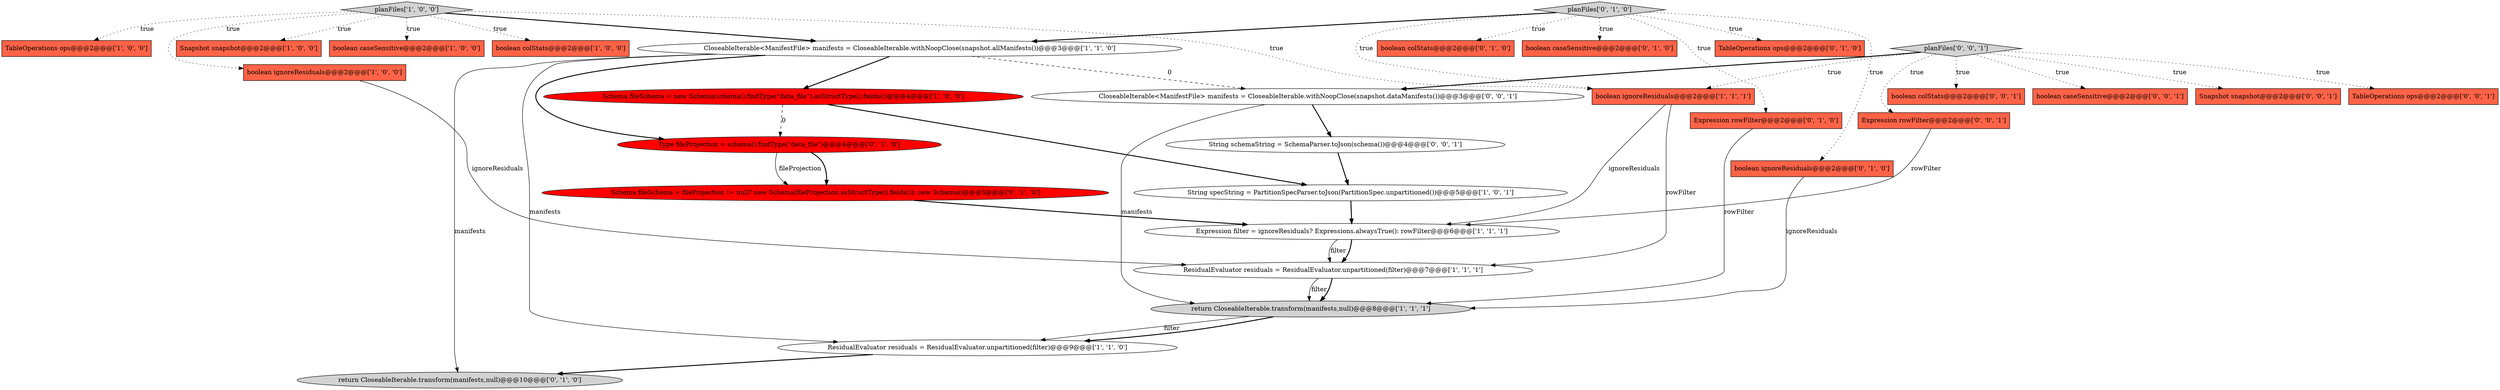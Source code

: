 digraph {
11 [style = filled, label = "TableOperations ops@@@2@@@['1', '0', '0']", fillcolor = tomato, shape = box image = "AAA0AAABBB1BBB"];
24 [style = filled, label = "TableOperations ops@@@2@@@['0', '0', '1']", fillcolor = tomato, shape = box image = "AAA0AAABBB3BBB"];
2 [style = filled, label = "ResidualEvaluator residuals = ResidualEvaluator.unpartitioned(filter)@@@9@@@['1', '1', '0']", fillcolor = white, shape = ellipse image = "AAA0AAABBB1BBB"];
10 [style = filled, label = "Expression filter = ignoreResiduals? Expressions.alwaysTrue(): rowFilter@@@6@@@['1', '1', '1']", fillcolor = white, shape = ellipse image = "AAA0AAABBB1BBB"];
30 [style = filled, label = "boolean colStats@@@2@@@['0', '0', '1']", fillcolor = tomato, shape = box image = "AAA0AAABBB3BBB"];
22 [style = filled, label = "planFiles['0', '1', '0']", fillcolor = lightgray, shape = diamond image = "AAA0AAABBB2BBB"];
20 [style = filled, label = "boolean colStats@@@2@@@['0', '1', '0']", fillcolor = tomato, shape = box image = "AAA0AAABBB2BBB"];
15 [style = filled, label = "boolean caseSensitive@@@2@@@['0', '1', '0']", fillcolor = tomato, shape = box image = "AAA0AAABBB2BBB"];
0 [style = filled, label = "boolean ignoreResiduals@@@2@@@['1', '0', '0']", fillcolor = tomato, shape = box image = "AAA0AAABBB1BBB"];
12 [style = filled, label = "boolean ignoreResiduals@@@2@@@['1', '1', '1']", fillcolor = tomato, shape = box image = "AAA0AAABBB1BBB"];
23 [style = filled, label = "Expression rowFilter@@@2@@@['0', '0', '1']", fillcolor = tomato, shape = box image = "AAA0AAABBB3BBB"];
18 [style = filled, label = "Schema fileSchema = fileProjection != null? new Schema(fileProjection.asStructType().fields()): new Schema()@@@5@@@['0', '1', '0']", fillcolor = red, shape = ellipse image = "AAA1AAABBB2BBB"];
26 [style = filled, label = "boolean caseSensitive@@@2@@@['0', '0', '1']", fillcolor = tomato, shape = box image = "AAA0AAABBB3BBB"];
13 [style = filled, label = "CloseableIterable<ManifestFile> manifests = CloseableIterable.withNoopClose(snapshot.allManifests())@@@3@@@['1', '1', '0']", fillcolor = white, shape = ellipse image = "AAA0AAABBB1BBB"];
16 [style = filled, label = "TableOperations ops@@@2@@@['0', '1', '0']", fillcolor = tomato, shape = box image = "AAA0AAABBB2BBB"];
17 [style = filled, label = "Type fileProjection = schema().findType(\"data_file\")@@@4@@@['0', '1', '0']", fillcolor = red, shape = ellipse image = "AAA1AAABBB2BBB"];
6 [style = filled, label = "ResidualEvaluator residuals = ResidualEvaluator.unpartitioned(filter)@@@7@@@['1', '1', '1']", fillcolor = white, shape = ellipse image = "AAA0AAABBB1BBB"];
9 [style = filled, label = "String specString = PartitionSpecParser.toJson(PartitionSpec.unpartitioned())@@@5@@@['1', '0', '1']", fillcolor = white, shape = ellipse image = "AAA0AAABBB1BBB"];
19 [style = filled, label = "return CloseableIterable.transform(manifests,null)@@@10@@@['0', '1', '0']", fillcolor = lightgray, shape = ellipse image = "AAA0AAABBB2BBB"];
1 [style = filled, label = "return CloseableIterable.transform(manifests,null)@@@8@@@['1', '1', '1']", fillcolor = lightgray, shape = ellipse image = "AAA0AAABBB1BBB"];
14 [style = filled, label = "Expression rowFilter@@@2@@@['0', '1', '0']", fillcolor = tomato, shape = box image = "AAA0AAABBB2BBB"];
21 [style = filled, label = "boolean ignoreResiduals@@@2@@@['0', '1', '0']", fillcolor = tomato, shape = box image = "AAA0AAABBB2BBB"];
25 [style = filled, label = "Snapshot snapshot@@@2@@@['0', '0', '1']", fillcolor = tomato, shape = box image = "AAA0AAABBB3BBB"];
27 [style = filled, label = "CloseableIterable<ManifestFile> manifests = CloseableIterable.withNoopClose(snapshot.dataManifests())@@@3@@@['0', '0', '1']", fillcolor = white, shape = ellipse image = "AAA0AAABBB3BBB"];
3 [style = filled, label = "Snapshot snapshot@@@2@@@['1', '0', '0']", fillcolor = tomato, shape = box image = "AAA0AAABBB1BBB"];
8 [style = filled, label = "boolean caseSensitive@@@2@@@['1', '0', '0']", fillcolor = tomato, shape = box image = "AAA0AAABBB1BBB"];
29 [style = filled, label = "String schemaString = SchemaParser.toJson(schema())@@@4@@@['0', '0', '1']", fillcolor = white, shape = ellipse image = "AAA0AAABBB3BBB"];
4 [style = filled, label = "boolean colStats@@@2@@@['1', '0', '0']", fillcolor = tomato, shape = box image = "AAA0AAABBB1BBB"];
5 [style = filled, label = "Schema fileSchema = new Schema(schema().findType(\"data_file\").asStructType().fields())@@@4@@@['1', '0', '0']", fillcolor = red, shape = ellipse image = "AAA1AAABBB1BBB"];
7 [style = filled, label = "planFiles['1', '0', '0']", fillcolor = lightgray, shape = diamond image = "AAA0AAABBB1BBB"];
28 [style = filled, label = "planFiles['0', '0', '1']", fillcolor = lightgray, shape = diamond image = "AAA0AAABBB3BBB"];
7->13 [style = bold, label=""];
22->21 [style = dotted, label="true"];
27->1 [style = solid, label="manifests"];
2->19 [style = bold, label=""];
12->6 [style = solid, label="rowFilter"];
5->9 [style = bold, label=""];
13->19 [style = solid, label="manifests"];
28->25 [style = dotted, label="true"];
29->9 [style = bold, label=""];
1->2 [style = solid, label="filter"];
23->10 [style = solid, label="rowFilter"];
6->1 [style = solid, label="filter"];
9->10 [style = bold, label=""];
7->0 [style = dotted, label="true"];
10->6 [style = bold, label=""];
21->1 [style = solid, label="ignoreResiduals"];
7->12 [style = dotted, label="true"];
22->12 [style = dotted, label="true"];
22->14 [style = dotted, label="true"];
6->1 [style = bold, label=""];
28->30 [style = dotted, label="true"];
13->17 [style = bold, label=""];
17->18 [style = solid, label="fileProjection"];
28->24 [style = dotted, label="true"];
22->20 [style = dotted, label="true"];
5->17 [style = dashed, label="0"];
7->11 [style = dotted, label="true"];
18->10 [style = bold, label=""];
13->27 [style = dashed, label="0"];
7->3 [style = dotted, label="true"];
10->6 [style = solid, label="filter"];
22->16 [style = dotted, label="true"];
28->26 [style = dotted, label="true"];
7->4 [style = dotted, label="true"];
14->1 [style = solid, label="rowFilter"];
13->5 [style = bold, label=""];
28->23 [style = dotted, label="true"];
1->2 [style = bold, label=""];
28->27 [style = bold, label=""];
22->13 [style = bold, label=""];
13->2 [style = solid, label="manifests"];
27->29 [style = bold, label=""];
7->8 [style = dotted, label="true"];
22->15 [style = dotted, label="true"];
0->6 [style = solid, label="ignoreResiduals"];
17->18 [style = bold, label=""];
28->12 [style = dotted, label="true"];
12->10 [style = solid, label="ignoreResiduals"];
}
